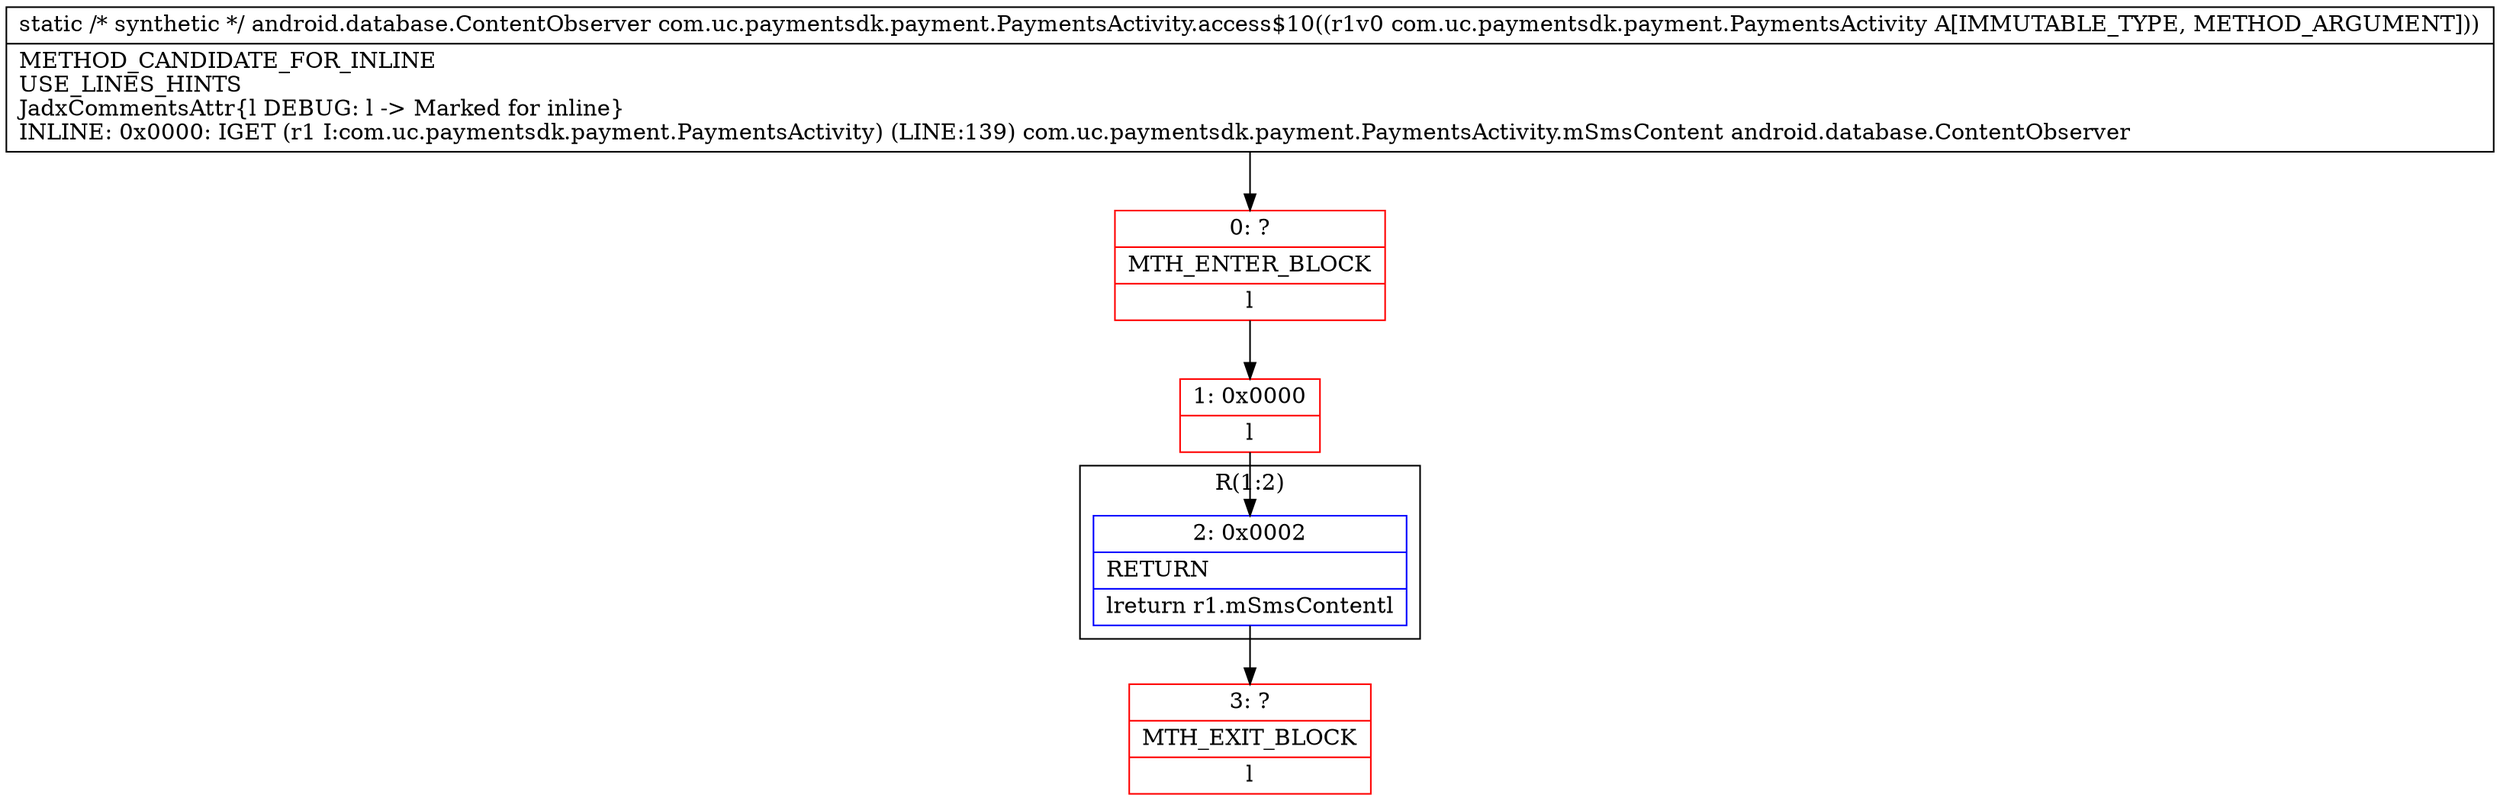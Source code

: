 digraph "CFG forcom.uc.paymentsdk.payment.PaymentsActivity.access$10(Lcom\/uc\/paymentsdk\/payment\/PaymentsActivity;)Landroid\/database\/ContentObserver;" {
subgraph cluster_Region_1952116541 {
label = "R(1:2)";
node [shape=record,color=blue];
Node_2 [shape=record,label="{2\:\ 0x0002|RETURN\l|lreturn r1.mSmsContentl}"];
}
Node_0 [shape=record,color=red,label="{0\:\ ?|MTH_ENTER_BLOCK\l|l}"];
Node_1 [shape=record,color=red,label="{1\:\ 0x0000|l}"];
Node_3 [shape=record,color=red,label="{3\:\ ?|MTH_EXIT_BLOCK\l|l}"];
MethodNode[shape=record,label="{static \/* synthetic *\/ android.database.ContentObserver com.uc.paymentsdk.payment.PaymentsActivity.access$10((r1v0 com.uc.paymentsdk.payment.PaymentsActivity A[IMMUTABLE_TYPE, METHOD_ARGUMENT]))  | METHOD_CANDIDATE_FOR_INLINE\lUSE_LINES_HINTS\lJadxCommentsAttr\{l DEBUG: l \-\> Marked for inline\}\lINLINE: 0x0000: IGET (r1 I:com.uc.paymentsdk.payment.PaymentsActivity) (LINE:139) com.uc.paymentsdk.payment.PaymentsActivity.mSmsContent android.database.ContentObserver\l}"];
MethodNode -> Node_0;
Node_2 -> Node_3;
Node_0 -> Node_1;
Node_1 -> Node_2;
}

